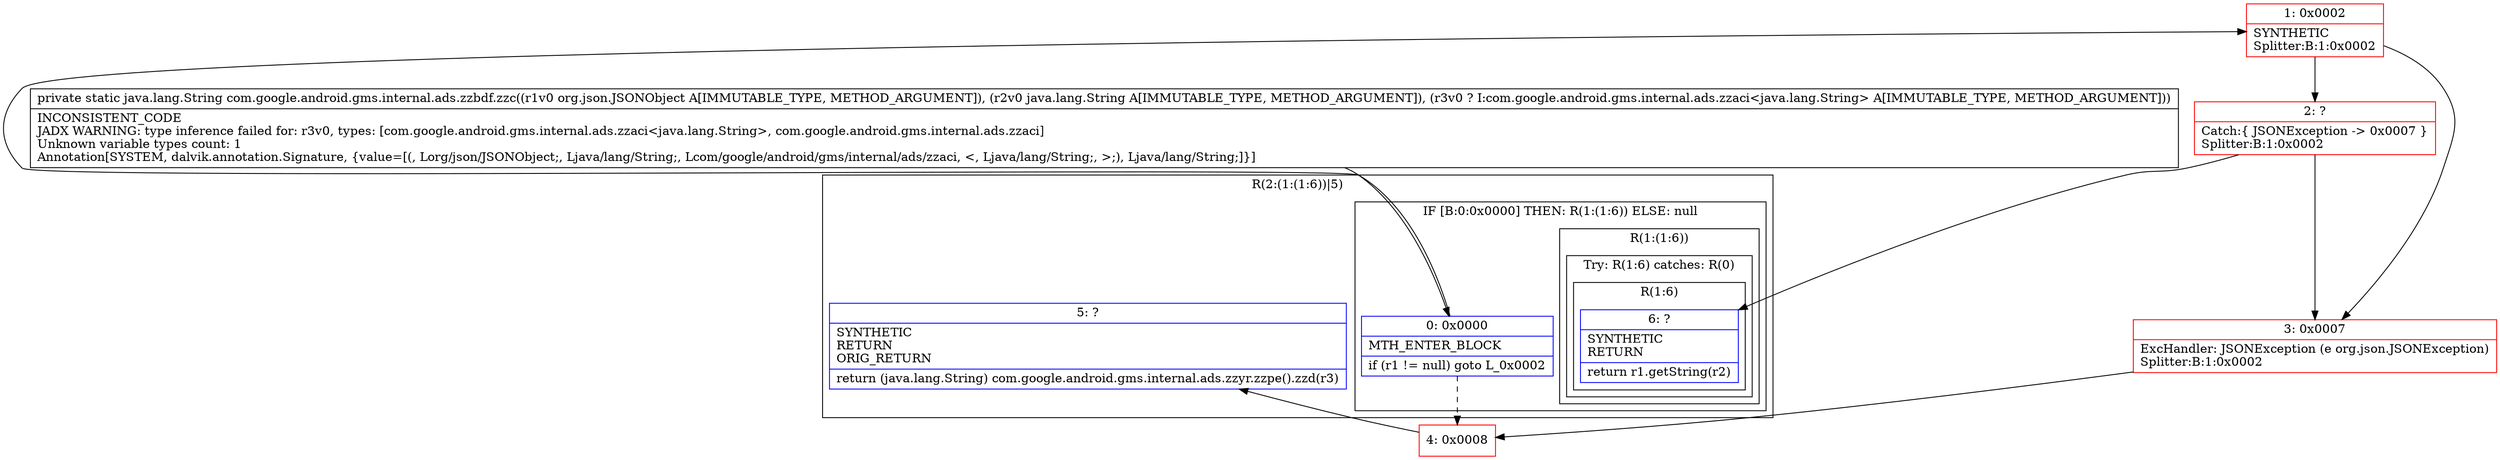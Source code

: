 digraph "CFG forcom.google.android.gms.internal.ads.zzbdf.zzc(Lorg\/json\/JSONObject;Ljava\/lang\/String;Lcom\/google\/android\/gms\/internal\/ads\/zzaci;)Ljava\/lang\/String;" {
subgraph cluster_Region_2033384423 {
label = "R(2:(1:(1:6))|5)";
node [shape=record,color=blue];
subgraph cluster_IfRegion_5904731 {
label = "IF [B:0:0x0000] THEN: R(1:(1:6)) ELSE: null";
node [shape=record,color=blue];
Node_0 [shape=record,label="{0\:\ 0x0000|MTH_ENTER_BLOCK\l|if (r1 != null) goto L_0x0002\l}"];
subgraph cluster_Region_1268189307 {
label = "R(1:(1:6))";
node [shape=record,color=blue];
subgraph cluster_TryCatchRegion_1764561566 {
label = "Try: R(1:6) catches: R(0)";
node [shape=record,color=blue];
subgraph cluster_Region_128852383 {
label = "R(1:6)";
node [shape=record,color=blue];
Node_6 [shape=record,label="{6\:\ ?|SYNTHETIC\lRETURN\l|return r1.getString(r2)\l}"];
}
subgraph cluster_Region_1466851568 {
label = "R(0) | ExcHandler: JSONException (e org.json.JSONException)\l";
node [shape=record,color=blue];
}
}
}
}
Node_5 [shape=record,label="{5\:\ ?|SYNTHETIC\lRETURN\lORIG_RETURN\l|return (java.lang.String) com.google.android.gms.internal.ads.zzyr.zzpe().zzd(r3)\l}"];
}
subgraph cluster_Region_1466851568 {
label = "R(0) | ExcHandler: JSONException (e org.json.JSONException)\l";
node [shape=record,color=blue];
}
Node_1 [shape=record,color=red,label="{1\:\ 0x0002|SYNTHETIC\lSplitter:B:1:0x0002\l}"];
Node_2 [shape=record,color=red,label="{2\:\ ?|Catch:\{ JSONException \-\> 0x0007 \}\lSplitter:B:1:0x0002\l}"];
Node_3 [shape=record,color=red,label="{3\:\ 0x0007|ExcHandler: JSONException (e org.json.JSONException)\lSplitter:B:1:0x0002\l}"];
Node_4 [shape=record,color=red,label="{4\:\ 0x0008}"];
MethodNode[shape=record,label="{private static java.lang.String com.google.android.gms.internal.ads.zzbdf.zzc((r1v0 org.json.JSONObject A[IMMUTABLE_TYPE, METHOD_ARGUMENT]), (r2v0 java.lang.String A[IMMUTABLE_TYPE, METHOD_ARGUMENT]), (r3v0 ? I:com.google.android.gms.internal.ads.zzaci\<java.lang.String\> A[IMMUTABLE_TYPE, METHOD_ARGUMENT]))  | INCONSISTENT_CODE\lJADX WARNING: type inference failed for: r3v0, types: [com.google.android.gms.internal.ads.zzaci\<java.lang.String\>, com.google.android.gms.internal.ads.zzaci]\lUnknown variable types count: 1\lAnnotation[SYSTEM, dalvik.annotation.Signature, \{value=[(, Lorg\/json\/JSONObject;, Ljava\/lang\/String;, Lcom\/google\/android\/gms\/internal\/ads\/zzaci, \<, Ljava\/lang\/String;, \>;), Ljava\/lang\/String;]\}]\l}"];
MethodNode -> Node_0;
Node_0 -> Node_1;
Node_0 -> Node_4[style=dashed];
Node_1 -> Node_2;
Node_1 -> Node_3;
Node_2 -> Node_3;
Node_2 -> Node_6;
Node_3 -> Node_4;
Node_4 -> Node_5;
}

